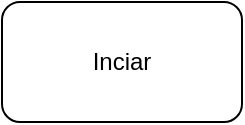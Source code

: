 <mxfile version="20.3.0" type="github">
  <diagram id="jPm1nvgj7f6Z-0WGkyZc" name="Página-1">
    <mxGraphModel dx="780" dy="776" grid="1" gridSize="10" guides="1" tooltips="1" connect="1" arrows="1" fold="1" page="1" pageScale="1" pageWidth="827" pageHeight="1169" math="0" shadow="0">
      <root>
        <mxCell id="0" />
        <mxCell id="1" parent="0" />
        <mxCell id="vNrRS6thHRrVCA1Uu7zE-1" value="Inciar" style="rounded=1;whiteSpace=wrap;html=1;" vertex="1" parent="1">
          <mxGeometry x="350" y="90" width="120" height="60" as="geometry" />
        </mxCell>
      </root>
    </mxGraphModel>
  </diagram>
</mxfile>
